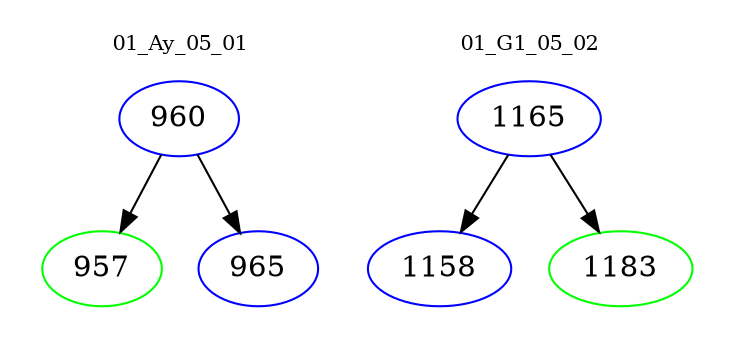 digraph{
subgraph cluster_0 {
color = white
label = "01_Ay_05_01";
fontsize=10;
T0_960 [label="960", color="blue"]
T0_960 -> T0_957 [color="black"]
T0_957 [label="957", color="green"]
T0_960 -> T0_965 [color="black"]
T0_965 [label="965", color="blue"]
}
subgraph cluster_1 {
color = white
label = "01_G1_05_02";
fontsize=10;
T1_1165 [label="1165", color="blue"]
T1_1165 -> T1_1158 [color="black"]
T1_1158 [label="1158", color="blue"]
T1_1165 -> T1_1183 [color="black"]
T1_1183 [label="1183", color="green"]
}
}
